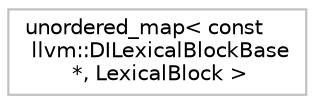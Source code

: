 digraph "Graphical Class Hierarchy"
{
 // LATEX_PDF_SIZE
  bgcolor="transparent";
  edge [fontname="Helvetica",fontsize="10",labelfontname="Helvetica",labelfontsize="10"];
  node [fontname="Helvetica",fontsize="10",shape=record];
  rankdir="LR";
  Node0 [label="unordered_map\< const\l llvm::DILexicalBlockBase\l *, LexicalBlock \>",height=0.2,width=0.4,color="grey75",tooltip=" "];
}
